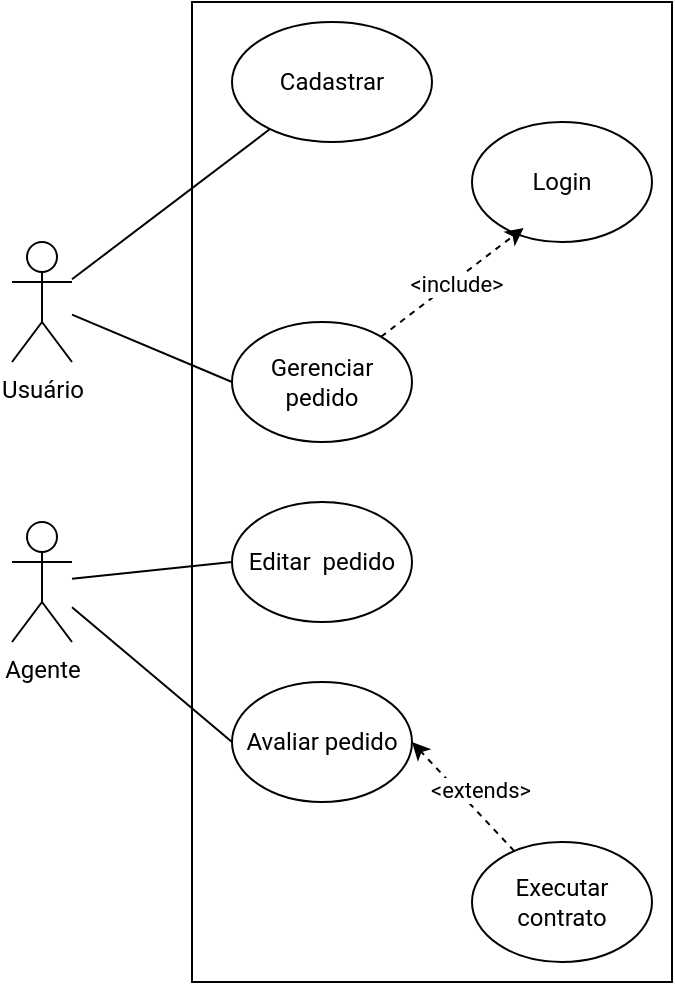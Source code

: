 <mxfile version="21.7.5" type="device">
  <diagram name="Page-1" id="J_R93TQDcipUQHHUqhzb">
    <mxGraphModel dx="2074" dy="820" grid="1" gridSize="10" guides="1" tooltips="1" connect="1" arrows="1" fold="1" page="1" pageScale="1" pageWidth="850" pageHeight="1100" math="0" shadow="0">
      <root>
        <mxCell id="0" />
        <mxCell id="1" parent="0" />
        <mxCell id="GaQF0V6TJ1vdaj1xBdic-26" value="" style="whiteSpace=wrap;html=1;fillColor=none;fontFamily=Roboto;fontSource=https%3A%2F%2Ffonts.googleapis.com%2Fcss%3Ffamily%3DRoboto;" parent="1" vertex="1">
          <mxGeometry x="350" y="305" width="240" height="490" as="geometry" />
        </mxCell>
        <mxCell id="GaQF0V6TJ1vdaj1xBdic-17" style="rounded=0;orthogonalLoop=1;jettySize=auto;html=1;endArrow=none;endFill=0;fontFamily=Roboto;fontSource=https%3A%2F%2Ffonts.googleapis.com%2Fcss%3Ffamily%3DRoboto;" parent="1" source="GaQF0V6TJ1vdaj1xBdic-2" target="GaQF0V6TJ1vdaj1xBdic-4" edge="1">
          <mxGeometry relative="1" as="geometry" />
        </mxCell>
        <mxCell id="GaQF0V6TJ1vdaj1xBdic-18" style="rounded=0;orthogonalLoop=1;jettySize=auto;html=1;entryX=0;entryY=0.5;entryDx=0;entryDy=0;endArrow=none;endFill=0;fontFamily=Roboto;fontSource=https%3A%2F%2Ffonts.googleapis.com%2Fcss%3Ffamily%3DRoboto;" parent="1" source="GaQF0V6TJ1vdaj1xBdic-2" target="GaQF0V6TJ1vdaj1xBdic-9" edge="1">
          <mxGeometry relative="1" as="geometry" />
        </mxCell>
        <mxCell id="GaQF0V6TJ1vdaj1xBdic-2" value="Usuário" style="shape=umlActor;verticalLabelPosition=bottom;verticalAlign=top;html=1;outlineConnect=0;fontFamily=Roboto;fontSource=https%3A%2F%2Ffonts.googleapis.com%2Fcss%3Ffamily%3DRoboto;" parent="1" vertex="1">
          <mxGeometry x="260" y="425" width="30" height="60" as="geometry" />
        </mxCell>
        <mxCell id="GaQF0V6TJ1vdaj1xBdic-3" value="Login" style="ellipse;whiteSpace=wrap;html=1;fontFamily=Roboto;fontSource=https%3A%2F%2Ffonts.googleapis.com%2Fcss%3Ffamily%3DRoboto;" parent="1" vertex="1">
          <mxGeometry x="490" y="365" width="90" height="60" as="geometry" />
        </mxCell>
        <mxCell id="GaQF0V6TJ1vdaj1xBdic-4" value="Cadastrar" style="ellipse;whiteSpace=wrap;html=1;fontFamily=Roboto;fontSource=https%3A%2F%2Ffonts.googleapis.com%2Fcss%3Ffamily%3DRoboto;" parent="1" vertex="1">
          <mxGeometry x="370" y="315" width="100" height="60" as="geometry" />
        </mxCell>
        <mxCell id="GaQF0V6TJ1vdaj1xBdic-19" style="rounded=0;orthogonalLoop=1;jettySize=auto;html=1;entryX=0;entryY=0.5;entryDx=0;entryDy=0;endArrow=none;endFill=0;fontFamily=Roboto;fontSource=https%3A%2F%2Ffonts.googleapis.com%2Fcss%3Ffamily%3DRoboto;" parent="1" source="GaQF0V6TJ1vdaj1xBdic-5" target="GaQF0V6TJ1vdaj1xBdic-10" edge="1">
          <mxGeometry relative="1" as="geometry" />
        </mxCell>
        <mxCell id="GaQF0V6TJ1vdaj1xBdic-20" style="rounded=0;orthogonalLoop=1;jettySize=auto;html=1;entryX=0;entryY=0.5;entryDx=0;entryDy=0;endArrow=none;endFill=0;fontFamily=Roboto;fontSource=https%3A%2F%2Ffonts.googleapis.com%2Fcss%3Ffamily%3DRoboto;" parent="1" source="GaQF0V6TJ1vdaj1xBdic-5" target="GaQF0V6TJ1vdaj1xBdic-11" edge="1">
          <mxGeometry relative="1" as="geometry" />
        </mxCell>
        <mxCell id="GaQF0V6TJ1vdaj1xBdic-5" value="Agente" style="shape=umlActor;verticalLabelPosition=bottom;verticalAlign=top;html=1;outlineConnect=0;fontFamily=Roboto;fontSource=https%3A%2F%2Ffonts.googleapis.com%2Fcss%3Ffamily%3DRoboto;" parent="1" vertex="1">
          <mxGeometry x="260" y="565" width="30" height="60" as="geometry" />
        </mxCell>
        <mxCell id="GaQF0V6TJ1vdaj1xBdic-23" style="rounded=0;orthogonalLoop=1;jettySize=auto;html=1;entryX=0.287;entryY=0.883;entryDx=0;entryDy=0;dashed=1;entryPerimeter=0;fontFamily=Roboto;fontSource=https%3A%2F%2Ffonts.googleapis.com%2Fcss%3Ffamily%3DRoboto;" parent="1" source="GaQF0V6TJ1vdaj1xBdic-9" target="GaQF0V6TJ1vdaj1xBdic-3" edge="1">
          <mxGeometry relative="1" as="geometry" />
        </mxCell>
        <mxCell id="GaQF0V6TJ1vdaj1xBdic-24" value="&amp;lt;include&amp;gt;" style="edgeLabel;html=1;align=center;verticalAlign=middle;resizable=0;points=[];fontFamily=Roboto;fontSource=https%3A%2F%2Ffonts.googleapis.com%2Fcss%3Ffamily%3DRoboto;" parent="GaQF0V6TJ1vdaj1xBdic-23" vertex="1" connectable="0">
          <mxGeometry x="0.073" y="-3" relative="1" as="geometry">
            <mxPoint x="-3" as="offset" />
          </mxGeometry>
        </mxCell>
        <mxCell id="GaQF0V6TJ1vdaj1xBdic-9" value="Gerenciar pedido" style="ellipse;whiteSpace=wrap;html=1;fontFamily=Roboto;fontSource=https%3A%2F%2Ffonts.googleapis.com%2Fcss%3Ffamily%3DRoboto;" parent="1" vertex="1">
          <mxGeometry x="370" y="465" width="90" height="60" as="geometry" />
        </mxCell>
        <mxCell id="GaQF0V6TJ1vdaj1xBdic-10" value="Editar&amp;nbsp; pedido" style="ellipse;whiteSpace=wrap;html=1;fontFamily=Roboto;fontSource=https%3A%2F%2Ffonts.googleapis.com%2Fcss%3Ffamily%3DRoboto;" parent="1" vertex="1">
          <mxGeometry x="370" y="555" width="90" height="60" as="geometry" />
        </mxCell>
        <mxCell id="GaQF0V6TJ1vdaj1xBdic-11" value="Avaliar pedido" style="ellipse;whiteSpace=wrap;html=1;fontFamily=Roboto;fontSource=https%3A%2F%2Ffonts.googleapis.com%2Fcss%3Ffamily%3DRoboto;" parent="1" vertex="1">
          <mxGeometry x="370" y="645" width="90" height="60" as="geometry" />
        </mxCell>
        <mxCell id="GaQF0V6TJ1vdaj1xBdic-14" style="rounded=0;orthogonalLoop=1;jettySize=auto;html=1;entryX=1;entryY=0.5;entryDx=0;entryDy=0;dashed=1;fontFamily=Roboto;fontSource=https%3A%2F%2Ffonts.googleapis.com%2Fcss%3Ffamily%3DRoboto;" parent="1" source="GaQF0V6TJ1vdaj1xBdic-12" target="GaQF0V6TJ1vdaj1xBdic-11" edge="1">
          <mxGeometry relative="1" as="geometry" />
        </mxCell>
        <mxCell id="GaQF0V6TJ1vdaj1xBdic-15" value="&amp;lt;extends&amp;gt;" style="edgeLabel;html=1;align=center;verticalAlign=middle;resizable=0;points=[];fontFamily=Roboto;fontSource=https%3A%2F%2Ffonts.googleapis.com%2Fcss%3Ffamily%3DRoboto;" parent="GaQF0V6TJ1vdaj1xBdic-14" vertex="1" connectable="0">
          <mxGeometry x="0.059" relative="1" as="geometry">
            <mxPoint x="10" y="-2" as="offset" />
          </mxGeometry>
        </mxCell>
        <mxCell id="GaQF0V6TJ1vdaj1xBdic-12" value="Executar contrato" style="ellipse;whiteSpace=wrap;html=1;fontFamily=Roboto;fontSource=https%3A%2F%2Ffonts.googleapis.com%2Fcss%3Ffamily%3DRoboto;" parent="1" vertex="1">
          <mxGeometry x="490" y="725" width="90" height="60" as="geometry" />
        </mxCell>
      </root>
    </mxGraphModel>
  </diagram>
</mxfile>

